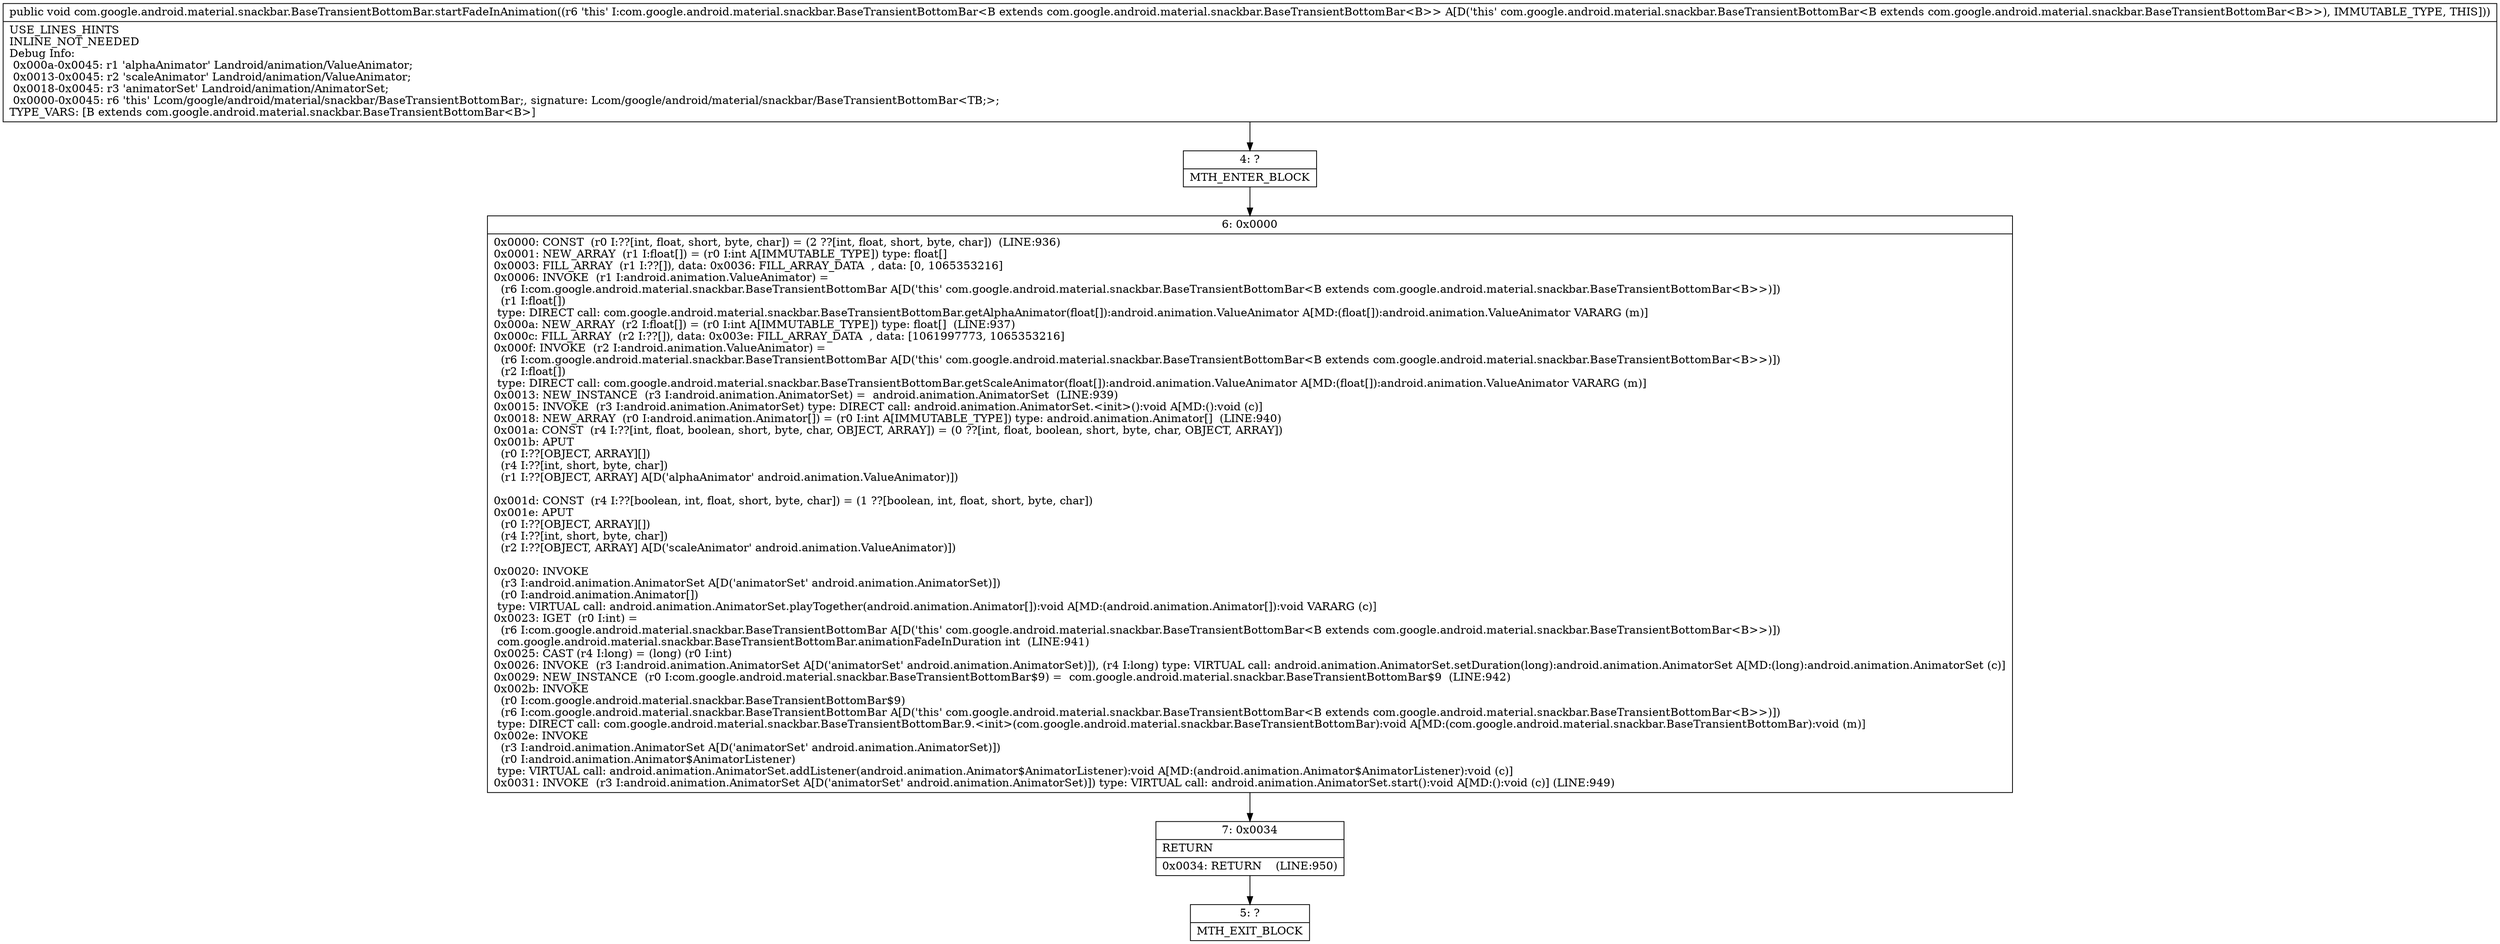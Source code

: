digraph "CFG forcom.google.android.material.snackbar.BaseTransientBottomBar.startFadeInAnimation()V" {
Node_4 [shape=record,label="{4\:\ ?|MTH_ENTER_BLOCK\l}"];
Node_6 [shape=record,label="{6\:\ 0x0000|0x0000: CONST  (r0 I:??[int, float, short, byte, char]) = (2 ??[int, float, short, byte, char])  (LINE:936)\l0x0001: NEW_ARRAY  (r1 I:float[]) = (r0 I:int A[IMMUTABLE_TYPE]) type: float[] \l0x0003: FILL_ARRAY  (r1 I:??[]), data: 0x0036: FILL_ARRAY_DATA  , data: [0, 1065353216] \l0x0006: INVOKE  (r1 I:android.animation.ValueAnimator) = \l  (r6 I:com.google.android.material.snackbar.BaseTransientBottomBar A[D('this' com.google.android.material.snackbar.BaseTransientBottomBar\<B extends com.google.android.material.snackbar.BaseTransientBottomBar\<B\>\>)])\l  (r1 I:float[])\l type: DIRECT call: com.google.android.material.snackbar.BaseTransientBottomBar.getAlphaAnimator(float[]):android.animation.ValueAnimator A[MD:(float[]):android.animation.ValueAnimator VARARG (m)]\l0x000a: NEW_ARRAY  (r2 I:float[]) = (r0 I:int A[IMMUTABLE_TYPE]) type: float[]  (LINE:937)\l0x000c: FILL_ARRAY  (r2 I:??[]), data: 0x003e: FILL_ARRAY_DATA  , data: [1061997773, 1065353216] \l0x000f: INVOKE  (r2 I:android.animation.ValueAnimator) = \l  (r6 I:com.google.android.material.snackbar.BaseTransientBottomBar A[D('this' com.google.android.material.snackbar.BaseTransientBottomBar\<B extends com.google.android.material.snackbar.BaseTransientBottomBar\<B\>\>)])\l  (r2 I:float[])\l type: DIRECT call: com.google.android.material.snackbar.BaseTransientBottomBar.getScaleAnimator(float[]):android.animation.ValueAnimator A[MD:(float[]):android.animation.ValueAnimator VARARG (m)]\l0x0013: NEW_INSTANCE  (r3 I:android.animation.AnimatorSet) =  android.animation.AnimatorSet  (LINE:939)\l0x0015: INVOKE  (r3 I:android.animation.AnimatorSet) type: DIRECT call: android.animation.AnimatorSet.\<init\>():void A[MD:():void (c)]\l0x0018: NEW_ARRAY  (r0 I:android.animation.Animator[]) = (r0 I:int A[IMMUTABLE_TYPE]) type: android.animation.Animator[]  (LINE:940)\l0x001a: CONST  (r4 I:??[int, float, boolean, short, byte, char, OBJECT, ARRAY]) = (0 ??[int, float, boolean, short, byte, char, OBJECT, ARRAY]) \l0x001b: APUT  \l  (r0 I:??[OBJECT, ARRAY][])\l  (r4 I:??[int, short, byte, char])\l  (r1 I:??[OBJECT, ARRAY] A[D('alphaAnimator' android.animation.ValueAnimator)])\l \l0x001d: CONST  (r4 I:??[boolean, int, float, short, byte, char]) = (1 ??[boolean, int, float, short, byte, char]) \l0x001e: APUT  \l  (r0 I:??[OBJECT, ARRAY][])\l  (r4 I:??[int, short, byte, char])\l  (r2 I:??[OBJECT, ARRAY] A[D('scaleAnimator' android.animation.ValueAnimator)])\l \l0x0020: INVOKE  \l  (r3 I:android.animation.AnimatorSet A[D('animatorSet' android.animation.AnimatorSet)])\l  (r0 I:android.animation.Animator[])\l type: VIRTUAL call: android.animation.AnimatorSet.playTogether(android.animation.Animator[]):void A[MD:(android.animation.Animator[]):void VARARG (c)]\l0x0023: IGET  (r0 I:int) = \l  (r6 I:com.google.android.material.snackbar.BaseTransientBottomBar A[D('this' com.google.android.material.snackbar.BaseTransientBottomBar\<B extends com.google.android.material.snackbar.BaseTransientBottomBar\<B\>\>)])\l com.google.android.material.snackbar.BaseTransientBottomBar.animationFadeInDuration int  (LINE:941)\l0x0025: CAST (r4 I:long) = (long) (r0 I:int) \l0x0026: INVOKE  (r3 I:android.animation.AnimatorSet A[D('animatorSet' android.animation.AnimatorSet)]), (r4 I:long) type: VIRTUAL call: android.animation.AnimatorSet.setDuration(long):android.animation.AnimatorSet A[MD:(long):android.animation.AnimatorSet (c)]\l0x0029: NEW_INSTANCE  (r0 I:com.google.android.material.snackbar.BaseTransientBottomBar$9) =  com.google.android.material.snackbar.BaseTransientBottomBar$9  (LINE:942)\l0x002b: INVOKE  \l  (r0 I:com.google.android.material.snackbar.BaseTransientBottomBar$9)\l  (r6 I:com.google.android.material.snackbar.BaseTransientBottomBar A[D('this' com.google.android.material.snackbar.BaseTransientBottomBar\<B extends com.google.android.material.snackbar.BaseTransientBottomBar\<B\>\>)])\l type: DIRECT call: com.google.android.material.snackbar.BaseTransientBottomBar.9.\<init\>(com.google.android.material.snackbar.BaseTransientBottomBar):void A[MD:(com.google.android.material.snackbar.BaseTransientBottomBar):void (m)]\l0x002e: INVOKE  \l  (r3 I:android.animation.AnimatorSet A[D('animatorSet' android.animation.AnimatorSet)])\l  (r0 I:android.animation.Animator$AnimatorListener)\l type: VIRTUAL call: android.animation.AnimatorSet.addListener(android.animation.Animator$AnimatorListener):void A[MD:(android.animation.Animator$AnimatorListener):void (c)]\l0x0031: INVOKE  (r3 I:android.animation.AnimatorSet A[D('animatorSet' android.animation.AnimatorSet)]) type: VIRTUAL call: android.animation.AnimatorSet.start():void A[MD:():void (c)] (LINE:949)\l}"];
Node_7 [shape=record,label="{7\:\ 0x0034|RETURN\l|0x0034: RETURN    (LINE:950)\l}"];
Node_5 [shape=record,label="{5\:\ ?|MTH_EXIT_BLOCK\l}"];
MethodNode[shape=record,label="{public void com.google.android.material.snackbar.BaseTransientBottomBar.startFadeInAnimation((r6 'this' I:com.google.android.material.snackbar.BaseTransientBottomBar\<B extends com.google.android.material.snackbar.BaseTransientBottomBar\<B\>\> A[D('this' com.google.android.material.snackbar.BaseTransientBottomBar\<B extends com.google.android.material.snackbar.BaseTransientBottomBar\<B\>\>), IMMUTABLE_TYPE, THIS]))  | USE_LINES_HINTS\lINLINE_NOT_NEEDED\lDebug Info:\l  0x000a\-0x0045: r1 'alphaAnimator' Landroid\/animation\/ValueAnimator;\l  0x0013\-0x0045: r2 'scaleAnimator' Landroid\/animation\/ValueAnimator;\l  0x0018\-0x0045: r3 'animatorSet' Landroid\/animation\/AnimatorSet;\l  0x0000\-0x0045: r6 'this' Lcom\/google\/android\/material\/snackbar\/BaseTransientBottomBar;, signature: Lcom\/google\/android\/material\/snackbar\/BaseTransientBottomBar\<TB;\>;\lTYPE_VARS: [B extends com.google.android.material.snackbar.BaseTransientBottomBar\<B\>]\l}"];
MethodNode -> Node_4;Node_4 -> Node_6;
Node_6 -> Node_7;
Node_7 -> Node_5;
}

